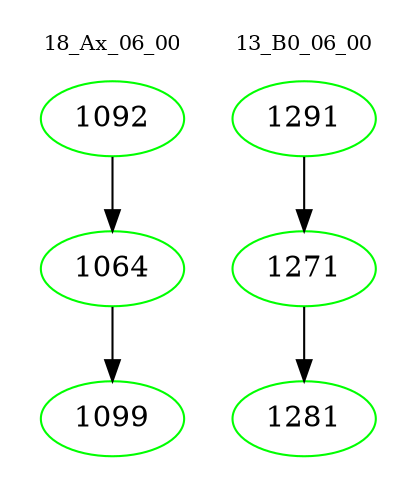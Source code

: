 digraph{
subgraph cluster_0 {
color = white
label = "18_Ax_06_00";
fontsize=10;
T0_1092 [label="1092", color="green"]
T0_1092 -> T0_1064 [color="black"]
T0_1064 [label="1064", color="green"]
T0_1064 -> T0_1099 [color="black"]
T0_1099 [label="1099", color="green"]
}
subgraph cluster_1 {
color = white
label = "13_B0_06_00";
fontsize=10;
T1_1291 [label="1291", color="green"]
T1_1291 -> T1_1271 [color="black"]
T1_1271 [label="1271", color="green"]
T1_1271 -> T1_1281 [color="black"]
T1_1281 [label="1281", color="green"]
}
}

